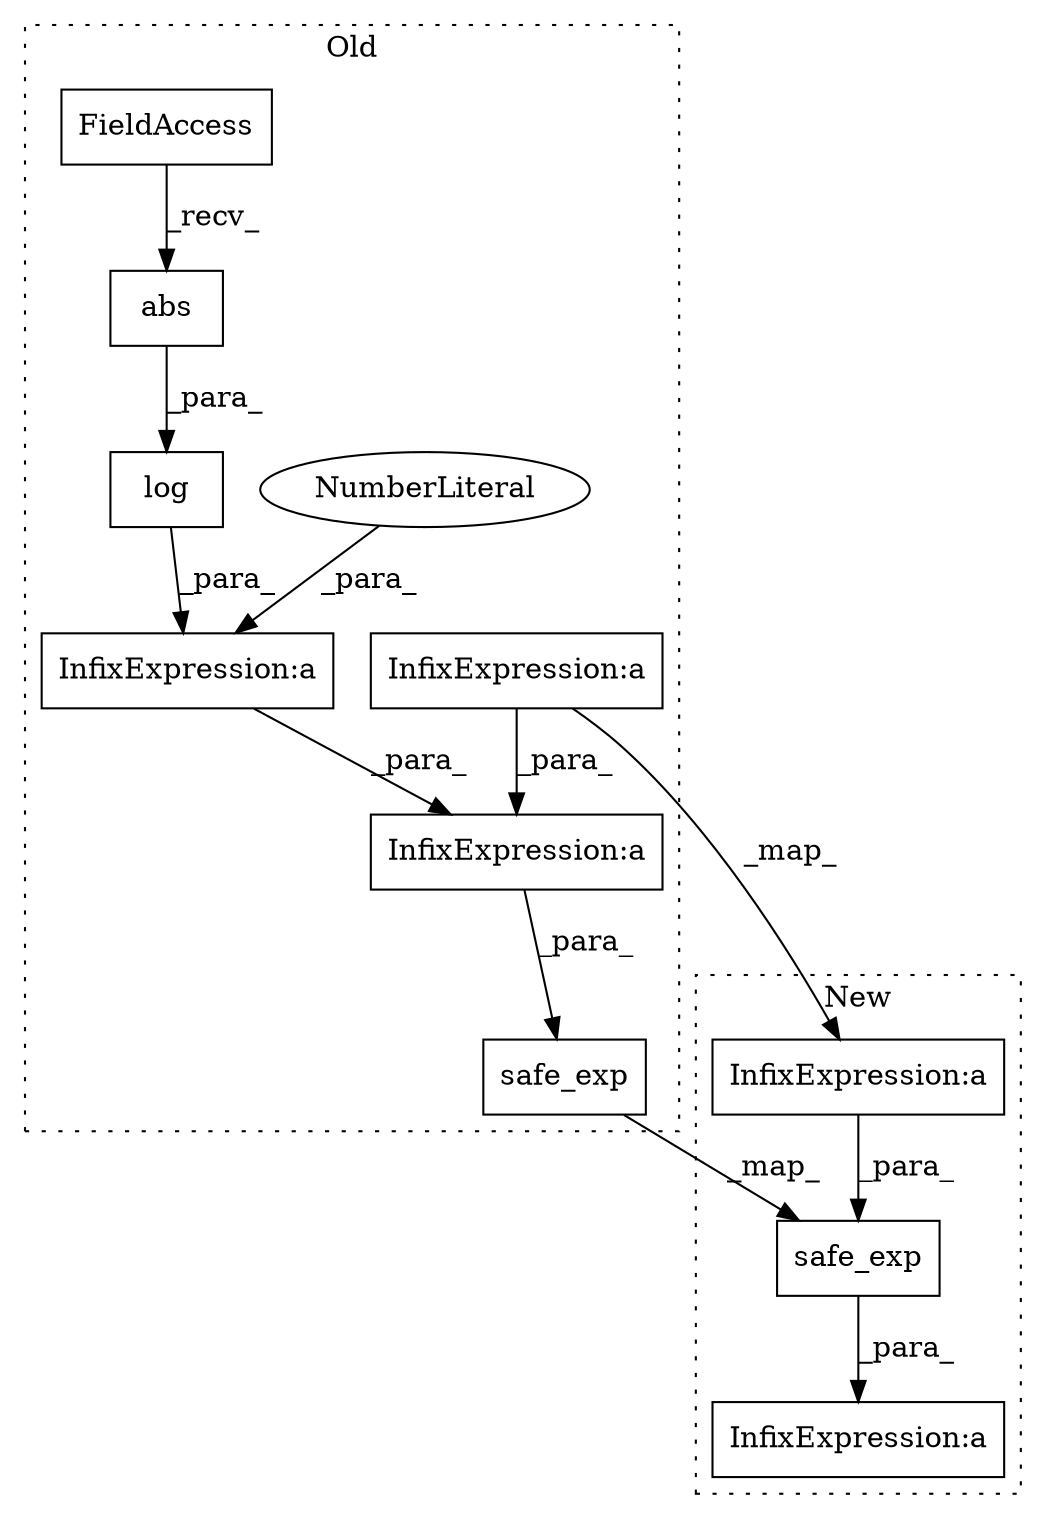 digraph G {
subgraph cluster0 {
1 [label="safe_exp" a="32" s="4231,4294" l="9,1" shape="box"];
3 [label="log" a="32" s="4261,4292" l="4,1" shape="box"];
4 [label="InfixExpression:a" a="27" s="4258" l="3" shape="box"];
5 [label="InfixExpression:a" a="27" s="4253" l="3" shape="box"];
6 [label="NumberLiteral" a="34" s="4257" l="1" shape="ellipse"];
7 [label="InfixExpression:a" a="27" s="4248" l="3" shape="box"];
10 [label="abs" a="32" s="4280,4291" l="4,1" shape="box"];
11 [label="FieldAccess" a="22" s="4265" l="8" shape="box"];
label = "Old";
style="dotted";
}
subgraph cluster1 {
2 [label="safe_exp" a="32" s="4067,4087" l="9,1" shape="box"];
8 [label="InfixExpression:a" a="27" s="4083" l="3" shape="box"];
9 [label="InfixExpression:a" a="27" s="4088" l="3" shape="box"];
label = "New";
style="dotted";
}
1 -> 2 [label="_map_"];
2 -> 9 [label="_para_"];
3 -> 4 [label="_para_"];
4 -> 5 [label="_para_"];
5 -> 1 [label="_para_"];
6 -> 4 [label="_para_"];
7 -> 5 [label="_para_"];
7 -> 8 [label="_map_"];
8 -> 2 [label="_para_"];
10 -> 3 [label="_para_"];
11 -> 10 [label="_recv_"];
}